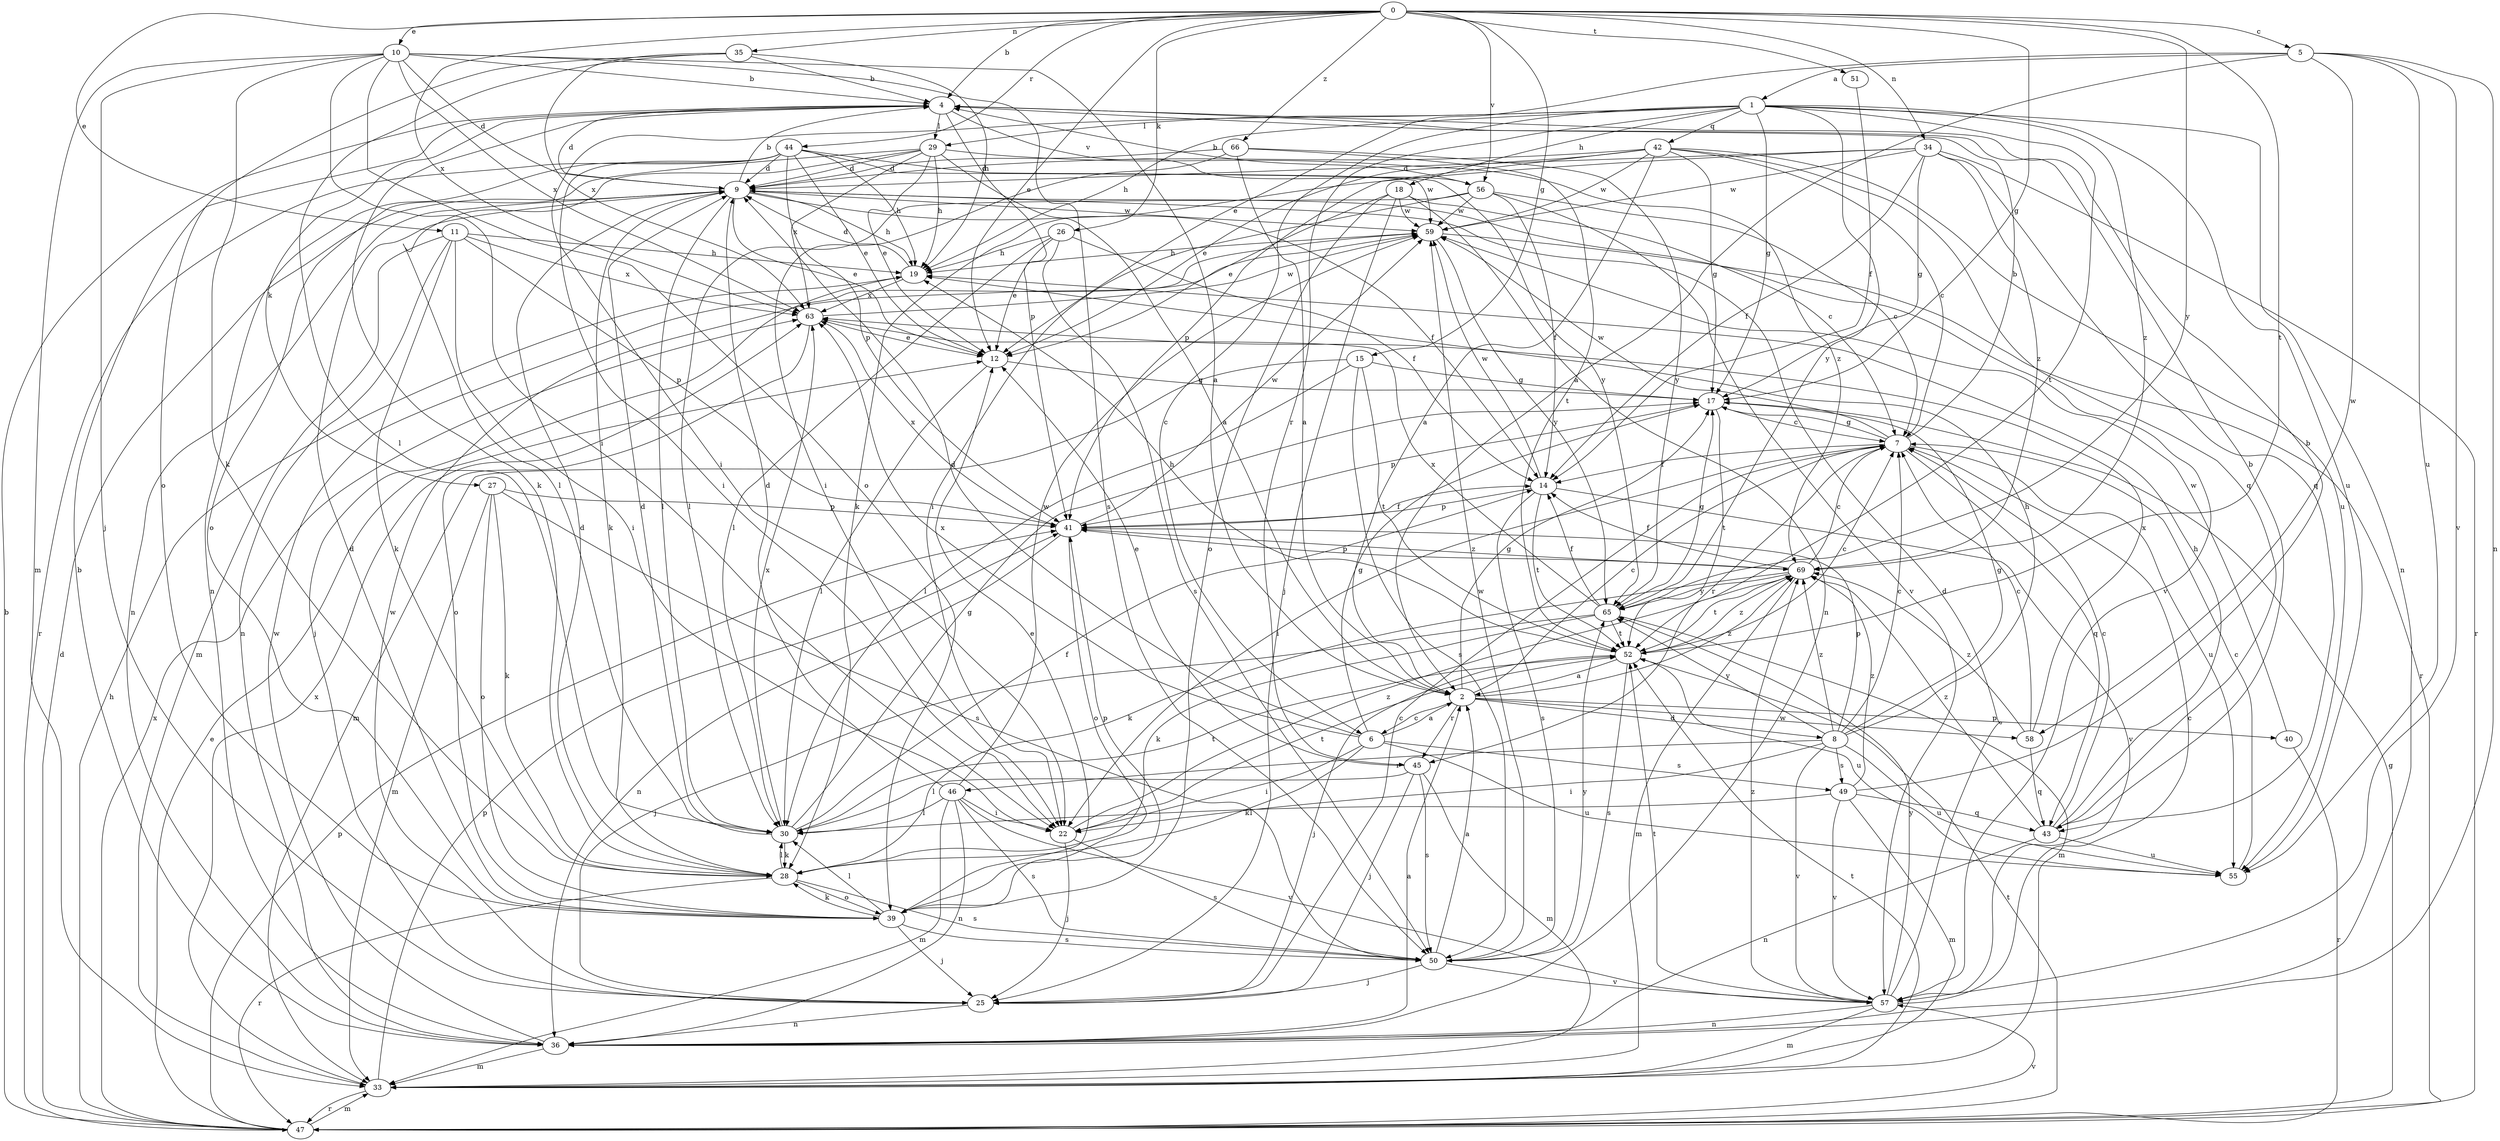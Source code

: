 strict digraph  {
0;
1;
2;
4;
5;
6;
7;
8;
9;
10;
11;
12;
14;
15;
17;
18;
19;
22;
25;
26;
27;
28;
29;
30;
33;
34;
35;
36;
39;
40;
41;
42;
43;
44;
45;
46;
47;
49;
50;
51;
52;
55;
56;
57;
58;
59;
63;
65;
66;
69;
0 -> 4  [label=b];
0 -> 5  [label=c];
0 -> 10  [label=e];
0 -> 11  [label=e];
0 -> 12  [label=e];
0 -> 15  [label=g];
0 -> 17  [label=g];
0 -> 26  [label=k];
0 -> 34  [label=n];
0 -> 35  [label=n];
0 -> 44  [label=r];
0 -> 51  [label=t];
0 -> 52  [label=t];
0 -> 56  [label=v];
0 -> 63  [label=x];
0 -> 65  [label=y];
0 -> 66  [label=z];
1 -> 6  [label=c];
1 -> 17  [label=g];
1 -> 18  [label=h];
1 -> 19  [label=h];
1 -> 22  [label=i];
1 -> 29  [label=l];
1 -> 36  [label=n];
1 -> 42  [label=q];
1 -> 45  [label=r];
1 -> 52  [label=t];
1 -> 55  [label=u];
1 -> 65  [label=y];
1 -> 69  [label=z];
2 -> 6  [label=c];
2 -> 7  [label=c];
2 -> 8  [label=d];
2 -> 17  [label=g];
2 -> 40  [label=p];
2 -> 45  [label=r];
2 -> 58  [label=w];
2 -> 69  [label=z];
4 -> 9  [label=d];
4 -> 27  [label=k];
4 -> 28  [label=k];
4 -> 29  [label=l];
4 -> 41  [label=p];
4 -> 56  [label=v];
5 -> 1  [label=a];
5 -> 2  [label=a];
5 -> 12  [label=e];
5 -> 36  [label=n];
5 -> 55  [label=u];
5 -> 57  [label=v];
5 -> 58  [label=w];
6 -> 2  [label=a];
6 -> 9  [label=d];
6 -> 17  [label=g];
6 -> 22  [label=i];
6 -> 28  [label=k];
6 -> 49  [label=s];
6 -> 55  [label=u];
6 -> 63  [label=x];
7 -> 4  [label=b];
7 -> 14  [label=f];
7 -> 17  [label=g];
7 -> 22  [label=i];
7 -> 43  [label=q];
7 -> 45  [label=r];
7 -> 55  [label=u];
7 -> 59  [label=w];
8 -> 7  [label=c];
8 -> 17  [label=g];
8 -> 19  [label=h];
8 -> 22  [label=i];
8 -> 41  [label=p];
8 -> 46  [label=r];
8 -> 49  [label=s];
8 -> 55  [label=u];
8 -> 57  [label=v];
8 -> 65  [label=y];
8 -> 69  [label=z];
9 -> 4  [label=b];
9 -> 12  [label=e];
9 -> 14  [label=f];
9 -> 19  [label=h];
9 -> 28  [label=k];
9 -> 30  [label=l];
9 -> 36  [label=n];
9 -> 57  [label=v];
9 -> 59  [label=w];
10 -> 2  [label=a];
10 -> 4  [label=b];
10 -> 9  [label=d];
10 -> 22  [label=i];
10 -> 25  [label=j];
10 -> 28  [label=k];
10 -> 33  [label=m];
10 -> 39  [label=o];
10 -> 50  [label=s];
10 -> 63  [label=x];
11 -> 19  [label=h];
11 -> 22  [label=i];
11 -> 28  [label=k];
11 -> 33  [label=m];
11 -> 36  [label=n];
11 -> 41  [label=p];
11 -> 63  [label=x];
12 -> 17  [label=g];
12 -> 30  [label=l];
14 -> 41  [label=p];
14 -> 50  [label=s];
14 -> 52  [label=t];
14 -> 57  [label=v];
14 -> 59  [label=w];
15 -> 17  [label=g];
15 -> 30  [label=l];
15 -> 33  [label=m];
15 -> 50  [label=s];
15 -> 52  [label=t];
17 -> 7  [label=c];
17 -> 41  [label=p];
17 -> 52  [label=t];
18 -> 7  [label=c];
18 -> 12  [label=e];
18 -> 25  [label=j];
18 -> 36  [label=n];
18 -> 39  [label=o];
18 -> 59  [label=w];
19 -> 9  [label=d];
19 -> 25  [label=j];
19 -> 63  [label=x];
22 -> 25  [label=j];
22 -> 50  [label=s];
22 -> 52  [label=t];
22 -> 69  [label=z];
25 -> 7  [label=c];
25 -> 36  [label=n];
25 -> 59  [label=w];
26 -> 12  [label=e];
26 -> 14  [label=f];
26 -> 19  [label=h];
26 -> 30  [label=l];
26 -> 50  [label=s];
27 -> 28  [label=k];
27 -> 33  [label=m];
27 -> 39  [label=o];
27 -> 41  [label=p];
27 -> 50  [label=s];
28 -> 9  [label=d];
28 -> 30  [label=l];
28 -> 39  [label=o];
28 -> 47  [label=r];
28 -> 50  [label=s];
29 -> 2  [label=a];
29 -> 9  [label=d];
29 -> 12  [label=e];
29 -> 19  [label=h];
29 -> 30  [label=l];
29 -> 39  [label=o];
29 -> 63  [label=x];
29 -> 69  [label=z];
30 -> 9  [label=d];
30 -> 14  [label=f];
30 -> 17  [label=g];
30 -> 28  [label=k];
30 -> 52  [label=t];
30 -> 63  [label=x];
33 -> 41  [label=p];
33 -> 47  [label=r];
33 -> 52  [label=t];
33 -> 63  [label=x];
34 -> 9  [label=d];
34 -> 14  [label=f];
34 -> 17  [label=g];
34 -> 28  [label=k];
34 -> 43  [label=q];
34 -> 47  [label=r];
34 -> 59  [label=w];
34 -> 69  [label=z];
35 -> 4  [label=b];
35 -> 19  [label=h];
35 -> 30  [label=l];
35 -> 39  [label=o];
35 -> 63  [label=x];
36 -> 2  [label=a];
36 -> 4  [label=b];
36 -> 33  [label=m];
36 -> 59  [label=w];
39 -> 9  [label=d];
39 -> 12  [label=e];
39 -> 25  [label=j];
39 -> 28  [label=k];
39 -> 30  [label=l];
39 -> 41  [label=p];
39 -> 50  [label=s];
40 -> 47  [label=r];
40 -> 59  [label=w];
41 -> 14  [label=f];
41 -> 36  [label=n];
41 -> 39  [label=o];
41 -> 59  [label=w];
41 -> 63  [label=x];
41 -> 69  [label=z];
42 -> 2  [label=a];
42 -> 7  [label=c];
42 -> 9  [label=d];
42 -> 12  [label=e];
42 -> 17  [label=g];
42 -> 41  [label=p];
42 -> 43  [label=q];
42 -> 55  [label=u];
42 -> 59  [label=w];
43 -> 4  [label=b];
43 -> 7  [label=c];
43 -> 19  [label=h];
43 -> 36  [label=n];
43 -> 55  [label=u];
43 -> 69  [label=z];
44 -> 9  [label=d];
44 -> 12  [label=e];
44 -> 19  [label=h];
44 -> 22  [label=i];
44 -> 36  [label=n];
44 -> 41  [label=p];
44 -> 47  [label=r];
44 -> 59  [label=w];
44 -> 65  [label=y];
45 -> 12  [label=e];
45 -> 25  [label=j];
45 -> 30  [label=l];
45 -> 33  [label=m];
45 -> 50  [label=s];
46 -> 9  [label=d];
46 -> 22  [label=i];
46 -> 30  [label=l];
46 -> 33  [label=m];
46 -> 36  [label=n];
46 -> 50  [label=s];
46 -> 57  [label=v];
46 -> 59  [label=w];
47 -> 4  [label=b];
47 -> 9  [label=d];
47 -> 12  [label=e];
47 -> 17  [label=g];
47 -> 19  [label=h];
47 -> 33  [label=m];
47 -> 41  [label=p];
47 -> 52  [label=t];
47 -> 57  [label=v];
47 -> 63  [label=x];
49 -> 4  [label=b];
49 -> 30  [label=l];
49 -> 33  [label=m];
49 -> 43  [label=q];
49 -> 57  [label=v];
49 -> 69  [label=z];
50 -> 2  [label=a];
50 -> 25  [label=j];
50 -> 57  [label=v];
50 -> 59  [label=w];
50 -> 65  [label=y];
51 -> 14  [label=f];
52 -> 2  [label=a];
52 -> 7  [label=c];
52 -> 19  [label=h];
52 -> 25  [label=j];
52 -> 50  [label=s];
52 -> 55  [label=u];
52 -> 69  [label=z];
55 -> 7  [label=c];
56 -> 4  [label=b];
56 -> 7  [label=c];
56 -> 14  [label=f];
56 -> 22  [label=i];
56 -> 30  [label=l];
56 -> 57  [label=v];
56 -> 59  [label=w];
57 -> 7  [label=c];
57 -> 9  [label=d];
57 -> 33  [label=m];
57 -> 36  [label=n];
57 -> 52  [label=t];
57 -> 65  [label=y];
57 -> 69  [label=z];
58 -> 7  [label=c];
58 -> 43  [label=q];
58 -> 63  [label=x];
58 -> 69  [label=z];
59 -> 19  [label=h];
59 -> 47  [label=r];
59 -> 65  [label=y];
63 -> 12  [label=e];
63 -> 39  [label=o];
63 -> 59  [label=w];
65 -> 14  [label=f];
65 -> 17  [label=g];
65 -> 25  [label=j];
65 -> 28  [label=k];
65 -> 33  [label=m];
65 -> 52  [label=t];
65 -> 63  [label=x];
66 -> 2  [label=a];
66 -> 9  [label=d];
66 -> 22  [label=i];
66 -> 52  [label=t];
66 -> 65  [label=y];
69 -> 7  [label=c];
69 -> 14  [label=f];
69 -> 28  [label=k];
69 -> 33  [label=m];
69 -> 41  [label=p];
69 -> 52  [label=t];
69 -> 65  [label=y];
}
